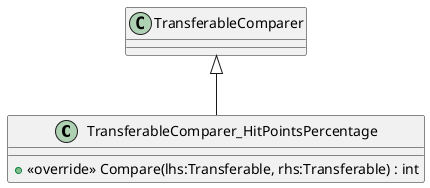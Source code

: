 @startuml
class TransferableComparer_HitPointsPercentage {
    + <<override>> Compare(lhs:Transferable, rhs:Transferable) : int
}
TransferableComparer <|-- TransferableComparer_HitPointsPercentage
@enduml
